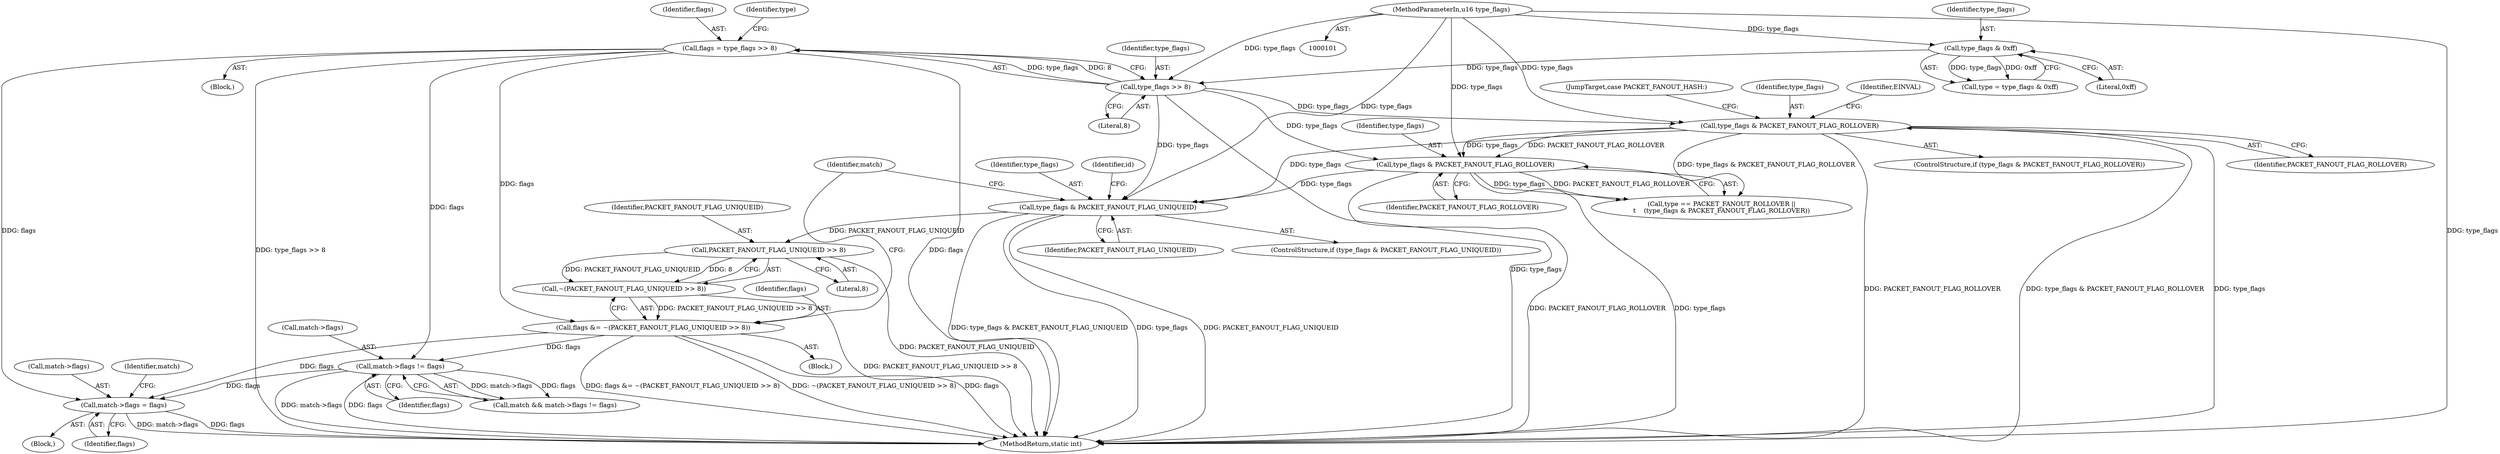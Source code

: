digraph "0_linux_008ba2a13f2d04c947adc536d19debb8fe66f110@pointer" {
"1000328" [label="(Call,match->flags = flags)"];
"1000124" [label="(Call,flags = type_flags >> 8)"];
"1000126" [label="(Call,type_flags >> 8)"];
"1000120" [label="(Call,type_flags & 0xff)"];
"1000104" [label="(MethodParameterIn,u16 type_flags)"];
"1000286" [label="(Call,match->flags != flags)"];
"1000249" [label="(Call,flags &= ~(PACKET_FANOUT_FLAG_UNIQUEID >> 8))"];
"1000251" [label="(Call,~(PACKET_FANOUT_FLAG_UNIQUEID >> 8))"];
"1000252" [label="(Call,PACKET_FANOUT_FLAG_UNIQUEID >> 8)"];
"1000223" [label="(Call,type_flags & PACKET_FANOUT_FLAG_UNIQUEID)"];
"1000180" [label="(Call,type_flags & PACKET_FANOUT_FLAG_ROLLOVER)"];
"1000135" [label="(Call,type_flags & PACKET_FANOUT_FLAG_ROLLOVER)"];
"1000120" [label="(Call,type_flags & 0xff)"];
"1000137" [label="(Identifier,PACKET_FANOUT_FLAG_ROLLOVER)"];
"1000124" [label="(Call,flags = type_flags >> 8)"];
"1000252" [label="(Call,PACKET_FANOUT_FLAG_UNIQUEID >> 8)"];
"1000250" [label="(Identifier,flags)"];
"1000141" [label="(JumpTarget,case PACKET_FANOUT_HASH:)"];
"1000176" [label="(Call,type == PACKET_FANOUT_ROLLOVER ||\n\t    (type_flags & PACKET_FANOUT_FLAG_ROLLOVER))"];
"1000121" [label="(Identifier,type_flags)"];
"1000126" [label="(Call,type_flags >> 8)"];
"1000253" [label="(Identifier,PACKET_FANOUT_FLAG_UNIQUEID)"];
"1000295" [label="(Block,)"];
"1000287" [label="(Call,match->flags)"];
"1000329" [label="(Call,match->flags)"];
"1000122" [label="(Literal,0xff)"];
"1000224" [label="(Identifier,type_flags)"];
"1000127" [label="(Identifier,type_flags)"];
"1000180" [label="(Call,type_flags & PACKET_FANOUT_FLAG_ROLLOVER)"];
"1000332" [label="(Identifier,flags)"];
"1000254" [label="(Literal,8)"];
"1000118" [label="(Call,type = type_flags & 0xff)"];
"1000229" [label="(Identifier,id)"];
"1000223" [label="(Call,type_flags & PACKET_FANOUT_FLAG_UNIQUEID)"];
"1000105" [label="(Block,)"];
"1000125" [label="(Identifier,flags)"];
"1000182" [label="(Identifier,PACKET_FANOUT_FLAG_ROLLOVER)"];
"1000284" [label="(Call,match && match->flags != flags)"];
"1000336" [label="(Identifier,match)"];
"1000136" [label="(Identifier,type_flags)"];
"1000249" [label="(Call,flags &= ~(PACKET_FANOUT_FLAG_UNIQUEID >> 8))"];
"1000286" [label="(Call,match->flags != flags)"];
"1000131" [label="(Identifier,type)"];
"1000104" [label="(MethodParameterIn,u16 type_flags)"];
"1000128" [label="(Literal,8)"];
"1000328" [label="(Call,match->flags = flags)"];
"1000222" [label="(ControlStructure,if (type_flags & PACKET_FANOUT_FLAG_UNIQUEID))"];
"1000256" [label="(Identifier,match)"];
"1000226" [label="(Block,)"];
"1000134" [label="(ControlStructure,if (type_flags & PACKET_FANOUT_FLAG_ROLLOVER))"];
"1000225" [label="(Identifier,PACKET_FANOUT_FLAG_UNIQUEID)"];
"1000140" [label="(Identifier,EINVAL)"];
"1000135" [label="(Call,type_flags & PACKET_FANOUT_FLAG_ROLLOVER)"];
"1000251" [label="(Call,~(PACKET_FANOUT_FLAG_UNIQUEID >> 8))"];
"1000290" [label="(Identifier,flags)"];
"1000181" [label="(Identifier,type_flags)"];
"1000495" [label="(MethodReturn,static int)"];
"1000328" -> "1000295"  [label="AST: "];
"1000328" -> "1000332"  [label="CFG: "];
"1000329" -> "1000328"  [label="AST: "];
"1000332" -> "1000328"  [label="AST: "];
"1000336" -> "1000328"  [label="CFG: "];
"1000328" -> "1000495"  [label="DDG: flags"];
"1000328" -> "1000495"  [label="DDG: match->flags"];
"1000124" -> "1000328"  [label="DDG: flags"];
"1000286" -> "1000328"  [label="DDG: flags"];
"1000249" -> "1000328"  [label="DDG: flags"];
"1000124" -> "1000105"  [label="AST: "];
"1000124" -> "1000126"  [label="CFG: "];
"1000125" -> "1000124"  [label="AST: "];
"1000126" -> "1000124"  [label="AST: "];
"1000131" -> "1000124"  [label="CFG: "];
"1000124" -> "1000495"  [label="DDG: type_flags >> 8"];
"1000124" -> "1000495"  [label="DDG: flags"];
"1000126" -> "1000124"  [label="DDG: type_flags"];
"1000126" -> "1000124"  [label="DDG: 8"];
"1000124" -> "1000249"  [label="DDG: flags"];
"1000124" -> "1000286"  [label="DDG: flags"];
"1000126" -> "1000128"  [label="CFG: "];
"1000127" -> "1000126"  [label="AST: "];
"1000128" -> "1000126"  [label="AST: "];
"1000126" -> "1000495"  [label="DDG: type_flags"];
"1000120" -> "1000126"  [label="DDG: type_flags"];
"1000104" -> "1000126"  [label="DDG: type_flags"];
"1000126" -> "1000135"  [label="DDG: type_flags"];
"1000126" -> "1000180"  [label="DDG: type_flags"];
"1000126" -> "1000223"  [label="DDG: type_flags"];
"1000120" -> "1000118"  [label="AST: "];
"1000120" -> "1000122"  [label="CFG: "];
"1000121" -> "1000120"  [label="AST: "];
"1000122" -> "1000120"  [label="AST: "];
"1000118" -> "1000120"  [label="CFG: "];
"1000120" -> "1000118"  [label="DDG: type_flags"];
"1000120" -> "1000118"  [label="DDG: 0xff"];
"1000104" -> "1000120"  [label="DDG: type_flags"];
"1000104" -> "1000101"  [label="AST: "];
"1000104" -> "1000495"  [label="DDG: type_flags"];
"1000104" -> "1000135"  [label="DDG: type_flags"];
"1000104" -> "1000180"  [label="DDG: type_flags"];
"1000104" -> "1000223"  [label="DDG: type_flags"];
"1000286" -> "1000284"  [label="AST: "];
"1000286" -> "1000290"  [label="CFG: "];
"1000287" -> "1000286"  [label="AST: "];
"1000290" -> "1000286"  [label="AST: "];
"1000284" -> "1000286"  [label="CFG: "];
"1000286" -> "1000495"  [label="DDG: flags"];
"1000286" -> "1000495"  [label="DDG: match->flags"];
"1000286" -> "1000284"  [label="DDG: match->flags"];
"1000286" -> "1000284"  [label="DDG: flags"];
"1000249" -> "1000286"  [label="DDG: flags"];
"1000249" -> "1000226"  [label="AST: "];
"1000249" -> "1000251"  [label="CFG: "];
"1000250" -> "1000249"  [label="AST: "];
"1000251" -> "1000249"  [label="AST: "];
"1000256" -> "1000249"  [label="CFG: "];
"1000249" -> "1000495"  [label="DDG: ~(PACKET_FANOUT_FLAG_UNIQUEID >> 8)"];
"1000249" -> "1000495"  [label="DDG: flags"];
"1000249" -> "1000495"  [label="DDG: flags &= ~(PACKET_FANOUT_FLAG_UNIQUEID >> 8)"];
"1000251" -> "1000249"  [label="DDG: PACKET_FANOUT_FLAG_UNIQUEID >> 8"];
"1000251" -> "1000252"  [label="CFG: "];
"1000252" -> "1000251"  [label="AST: "];
"1000251" -> "1000495"  [label="DDG: PACKET_FANOUT_FLAG_UNIQUEID >> 8"];
"1000252" -> "1000251"  [label="DDG: PACKET_FANOUT_FLAG_UNIQUEID"];
"1000252" -> "1000251"  [label="DDG: 8"];
"1000252" -> "1000254"  [label="CFG: "];
"1000253" -> "1000252"  [label="AST: "];
"1000254" -> "1000252"  [label="AST: "];
"1000252" -> "1000495"  [label="DDG: PACKET_FANOUT_FLAG_UNIQUEID"];
"1000223" -> "1000252"  [label="DDG: PACKET_FANOUT_FLAG_UNIQUEID"];
"1000223" -> "1000222"  [label="AST: "];
"1000223" -> "1000225"  [label="CFG: "];
"1000224" -> "1000223"  [label="AST: "];
"1000225" -> "1000223"  [label="AST: "];
"1000229" -> "1000223"  [label="CFG: "];
"1000256" -> "1000223"  [label="CFG: "];
"1000223" -> "1000495"  [label="DDG: PACKET_FANOUT_FLAG_UNIQUEID"];
"1000223" -> "1000495"  [label="DDG: type_flags & PACKET_FANOUT_FLAG_UNIQUEID"];
"1000223" -> "1000495"  [label="DDG: type_flags"];
"1000180" -> "1000223"  [label="DDG: type_flags"];
"1000135" -> "1000223"  [label="DDG: type_flags"];
"1000180" -> "1000176"  [label="AST: "];
"1000180" -> "1000182"  [label="CFG: "];
"1000181" -> "1000180"  [label="AST: "];
"1000182" -> "1000180"  [label="AST: "];
"1000176" -> "1000180"  [label="CFG: "];
"1000180" -> "1000495"  [label="DDG: PACKET_FANOUT_FLAG_ROLLOVER"];
"1000180" -> "1000495"  [label="DDG: type_flags"];
"1000180" -> "1000176"  [label="DDG: type_flags"];
"1000180" -> "1000176"  [label="DDG: PACKET_FANOUT_FLAG_ROLLOVER"];
"1000135" -> "1000180"  [label="DDG: type_flags"];
"1000135" -> "1000180"  [label="DDG: PACKET_FANOUT_FLAG_ROLLOVER"];
"1000135" -> "1000134"  [label="AST: "];
"1000135" -> "1000137"  [label="CFG: "];
"1000136" -> "1000135"  [label="AST: "];
"1000137" -> "1000135"  [label="AST: "];
"1000140" -> "1000135"  [label="CFG: "];
"1000141" -> "1000135"  [label="CFG: "];
"1000135" -> "1000495"  [label="DDG: type_flags & PACKET_FANOUT_FLAG_ROLLOVER"];
"1000135" -> "1000495"  [label="DDG: type_flags"];
"1000135" -> "1000495"  [label="DDG: PACKET_FANOUT_FLAG_ROLLOVER"];
"1000135" -> "1000176"  [label="DDG: type_flags & PACKET_FANOUT_FLAG_ROLLOVER"];
}
